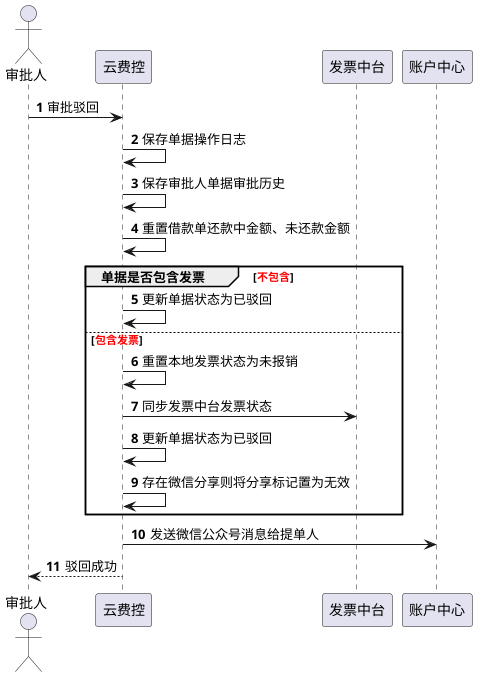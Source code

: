 @startuml
'https://plantuml.com/sequence-diagram

autonumber
actor 审批人
participant 审批人 order 10
participant 云费控 order 20
participant 发票中台 order 40
participant 账户中心 order 50
审批人 -> 云费控:审批驳回
云费控 -> 云费控:保存单据操作日志
云费控 -> 云费控:保存审批人单据审批历史
云费控 -> 云费控:重置借款单还款中金额、未还款金额
group 单据是否包含发票 [<color #Red>不包含</color>]
云费控 -> 云费控:更新单据状态为已驳回
else <color #Red>包含发票</color>
云费控 -> 云费控:重置本地发票状态为未报销
云费控 -> 发票中台:同步发票中台发票状态
云费控 -> 云费控:更新单据状态为已驳回
云费控 -> 云费控:存在微信分享则将分享标记置为无效
end
云费控 -> 账户中心:发送微信公众号消息给提单人
云费控 --> 审批人: 驳回成功




@endumlA